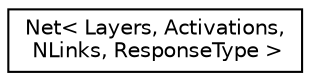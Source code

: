 digraph "Graphical Class Hierarchy"
{
 // LATEX_PDF_SIZE
  edge [fontname="Helvetica",fontsize="10",labelfontname="Helvetica",labelfontsize="10"];
  node [fontname="Helvetica",fontsize="10",shape=record];
  rankdir="LR";
  Node0 [label="Net\< Layers, Activations,\l NLinks, ResponseType \>",height=0.2,width=0.4,color="black", fillcolor="white", style="filled",URL="$classNet.html",tooltip=" "];
}
